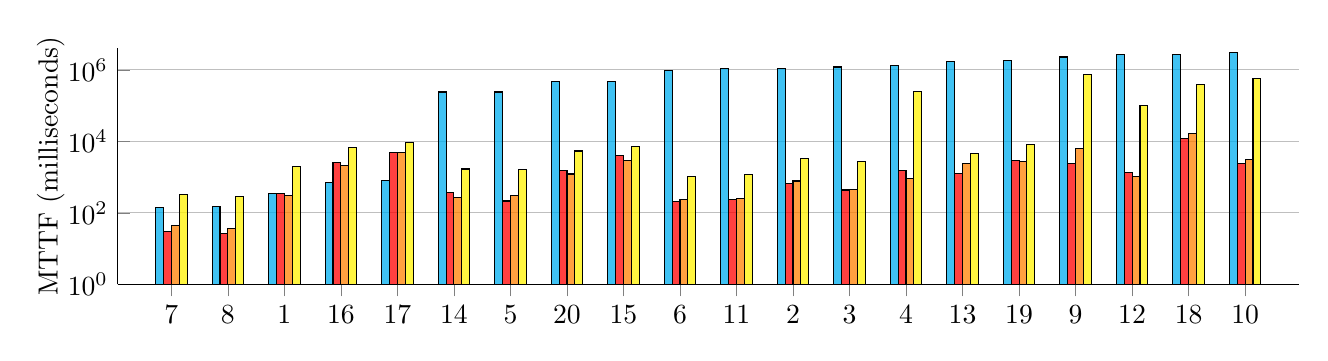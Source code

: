 \begin{tikzpicture}
  \pgfplotsset{
    scale only axis,
    xmin=1, xmax=20
  }

  \begin{axis}[
      height=3cm,
      width=15cm,
      ybar=0cm,
      bar width=0.1cm,
      ymode = log,
      ylabel style={yshift=-2mm},
      enlarge x limits=0.05,
      axis y line*=left,
      axis x line*=bottom,
      ymin=1, ymax=4000000,
      xtick={1, 2, ..., 20},
      xticklabels={7, 8, 1, 16, 17, 14, 5, 20, 15, 6, 11, 2, 3, 4, 13, 19, 9, 12, 18, 10},
      % xlabel={Injected Bug},
      ylabel={MTTF (milliseconds)},
      ymajorgrids={true},
      % legend style={
      %   legend columns=-1,
      %   draw=none,
      %   at={ (0.5,-0.3) },
      %   anchor=north
      % },
      % legend style={/tikz/every even column/.append style={column sep=0.2cm}}]
    ]
    % MTTF FuzzChick
    \addplot[fill=cyan, fill opacity=0.75] coordinates {
      (1  , 142.667)
      (2  , 155.667)
      (3  , 346.667)
      (4  , 700.667)
      (5  , 790)
      (6  , 240274)
      (7  , 240433)
      (8  , 480448.333)
      (9  , 480569)
      (10 , 960215)
      (11 , 1080220)
      (12 , 1080428.667)
      (13 , 1200362)
      (14 , 1320344.667)
      (15 , 1680259.667)
      (16 , 1800254.333)
      (17 , 2280161.333)
      (18 , 2640131.667)
      (19 , 2640176)
      (20 , 3120041)
    };

    % MTTF Mutagen (all heuristics)
    \addplot[fill=red, fill opacity=0.75] coordinates {
      (1  , 30.477)
      (2  , 26.494)
      (3  , 341.942)
      (4  , 2587.123)
      (5  , 4921.038 )
      (6  , 365.516)
      (7  , 215.488)
      (8  , 1508.896)
      (9  , 4100.608)
      (10 , 214.783 )
      (11 , 236.801)
      (12 , 670.828)
      (13 , 436.684)
      (14 , 1573.183)
      (15 , 1257.048)
      (16 , 2883.402)
      (17 , 2470.309)
      (18 , 1350.018)
      (19 , 11739.324)
      (20 , 2355.01 )
    };

    % Mutagen (no FIFO)
    \addplot[fill=orange, fill opacity=0.75] coordinates {
      (1  , 44.928 )
      (2  , 36.029 )
      (3  , 306.069)
      (4  , 2112.539)
      (5  , 4871.045)
      (6  , 265.198)
      (7  , 310.992)
      (8  , 1224.839)
      (9  , 2859.186)
      (10 , 232.145)
      (11 , 250.261)
      (12 , 778.783)
      (13 , 455.151)
      (14 , 943.433)
      (15 , 2408.481)
      (16 , 2750.161)
      (17 , 6465.011)
      (18 , 1066.386)
      (19 , 16862.44)
      (20 , 3127.13)
    };

    % Mutagen (no reset, 25 random mutations)
    \addplot[fill=yellow, fill opacity=0.75] coordinates {
      (1  , 319.148)
      (2  , 294.941)
      (3  , 1951.029)
      (4  , 6804.445 )
      (5  , 9540.593)
      (6  , 1685.914)
      (7  , 1681.39)
      (8  , 5373.386)
      (9  , 7072.911)
      (10 , 1069.961)
      (11 , 1216.963)
      (12 , 3241.717)
      (13 , 2712.221)
      (14 , 245449.366)
      (15 , 4560.2)
      (16 , 7994.673)
      (17 , 730038.912)
      (18 , 100089.044)
      (19 , 394787.223)
      (20 , 581615.801)
    };

    % % Mutagen (no inheritance)
    % \addplot[fill=lime, fill opacity=0.75] coordinates {
    %   (3  , 235.048)
    %   (12 , 535.172)
    %   (13 , 604.573)
    %   (14 , 1793.075)
    %   (7  , 274.043)
    %   (10 , 164.678  )
    %   (1  , 29.909 )
    %   (2  , 47.235)
    %   (17 , 2741.068)
    %   (20 , 4351.831)
    %   (11 , 188.247)
    %   (18 , 1168.199)
    %   (15 , 2145.549)
    %   (6  , 311.166)
    %   (9  , 3500.284)
    %   (4  , 2554.472)
    %   (5  , 4078.167)
    %   (19 , 26470.795)
    %   (16 , 3853.543)
    %   (8  , 1463.119)
    % };

    % \legend{FuzzChick, Mutagen, Mutagen (no FIFO), Mutagen (no reset), Mutagen (no inheritance) }
  \end{axis}

\end{tikzpicture}
